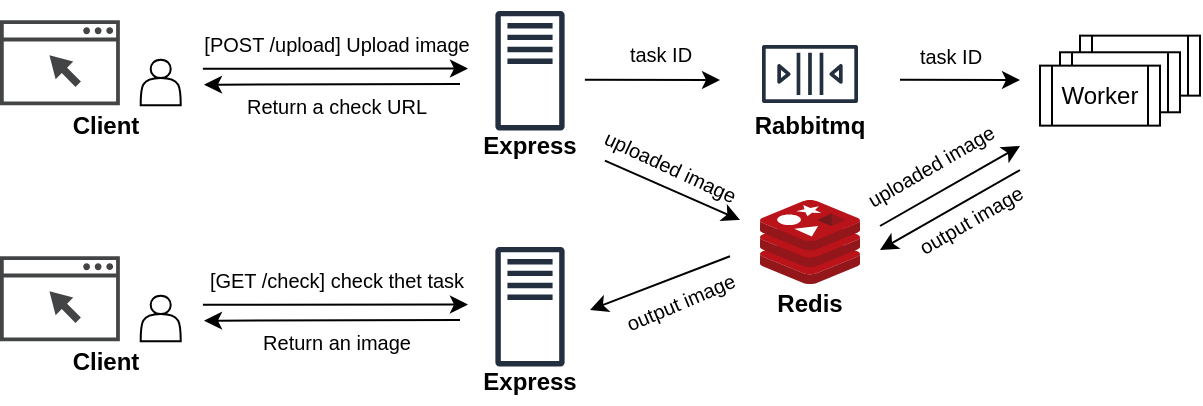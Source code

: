 <mxfile version="14.6.13" type="device"><diagram id="2G2dKryLqRrEsB3zfngH" name="Page-1"><mxGraphModel dx="975" dy="556" grid="0" gridSize="10" guides="1" tooltips="1" connect="1" arrows="1" fold="1" page="1" pageScale="1" pageWidth="1200" pageHeight="1600" math="0" shadow="0"><root><mxCell id="0"/><mxCell id="1" parent="0"/><mxCell id="E71Pqe36SkfDykKe81mJ-3" value="" style="endArrow=classic;html=1;fontSize=12;" edge="1" parent="1"><mxGeometry width="50" height="50" relative="1" as="geometry"><mxPoint x="311.44" y="479.33" as="sourcePoint"/><mxPoint x="444" y="479.25" as="targetPoint"/></mxGeometry></mxCell><mxCell id="E71Pqe36SkfDykKe81mJ-4" value="" style="group" vertex="1" connectable="0" parent="1"><mxGeometry x="440" y="445.32" width="80" height="80" as="geometry"/></mxCell><mxCell id="E71Pqe36SkfDykKe81mJ-5" value="" style="outlineConnect=0;fontColor=#232F3E;gradientColor=none;fillColor=#232F3E;strokeColor=none;dashed=0;verticalLabelPosition=bottom;verticalAlign=top;align=center;html=1;fontSize=12;fontStyle=0;aspect=fixed;pointerEvents=1;shape=mxgraph.aws4.traditional_server;" vertex="1" parent="E71Pqe36SkfDykKe81mJ-4"><mxGeometry x="17.69" y="5" width="34.62" height="60" as="geometry"/></mxCell><mxCell id="E71Pqe36SkfDykKe81mJ-6" value="&lt;b&gt;Express&lt;/b&gt;" style="text;html=1;strokeColor=none;fillColor=none;align=center;verticalAlign=middle;whiteSpace=wrap;rounded=0;fontSize=12;" vertex="1" parent="E71Pqe36SkfDykKe81mJ-4"><mxGeometry y="63" width="70" height="20" as="geometry"/></mxCell><mxCell id="E71Pqe36SkfDykKe81mJ-7" value="" style="group" vertex="1" connectable="0" parent="1"><mxGeometry x="316" y="447" width="136.998" height="30" as="geometry"/></mxCell><mxCell id="E71Pqe36SkfDykKe81mJ-9" value="&lt;font color=&quot;#000000&quot; style=&quot;font-size: 10px&quot;&gt;[POST /upload] Upload image&lt;/font&gt;" style="text;html=1;align=center;verticalAlign=middle;resizable=0;points=[];autosize=1;strokeColor=none;fontSize=12;fontColor=#FFFFFF;" vertex="1" parent="E71Pqe36SkfDykKe81mJ-7"><mxGeometry x="-13.002" y="10" width="150" height="20" as="geometry"/></mxCell><mxCell id="E71Pqe36SkfDykKe81mJ-13" value="" style="group" vertex="1" connectable="0" parent="1"><mxGeometry x="210" y="455.12" width="91.7" height="64.88" as="geometry"/></mxCell><mxCell id="E71Pqe36SkfDykKe81mJ-14" value="&lt;b&gt;Client&lt;/b&gt;" style="text;html=1;strokeColor=none;fillColor=none;align=center;verticalAlign=middle;whiteSpace=wrap;rounded=0;fontSize=12;" vertex="1" parent="E71Pqe36SkfDykKe81mJ-13"><mxGeometry x="13.685" y="40.908" width="78.015" height="23.972" as="geometry"/></mxCell><mxCell id="E71Pqe36SkfDykKe81mJ-15" value="" style="pointerEvents=1;shadow=0;dashed=0;html=1;strokeColor=none;fillColor=#434445;aspect=fixed;labelPosition=center;verticalLabelPosition=bottom;verticalAlign=top;align=center;outlineConnect=0;shape=mxgraph.vvd.web_browser;fontSize=12;" vertex="1" parent="E71Pqe36SkfDykKe81mJ-13"><mxGeometry width="59.93" height="42.55" as="geometry"/></mxCell><mxCell id="E71Pqe36SkfDykKe81mJ-16" value="" style="shape=actor;whiteSpace=wrap;html=1;aspect=fixed;" vertex="1" parent="E71Pqe36SkfDykKe81mJ-13"><mxGeometry x="70.342" y="19.777" width="20.017" height="22.773" as="geometry"/></mxCell><mxCell id="E71Pqe36SkfDykKe81mJ-33" value="" style="endArrow=classic;html=1;fontSize=12;" edge="1" parent="1"><mxGeometry width="50" height="50" relative="1" as="geometry"><mxPoint x="502.44" y="484.92" as="sourcePoint"/><mxPoint x="570" y="485" as="targetPoint"/></mxGeometry></mxCell><mxCell id="E71Pqe36SkfDykKe81mJ-34" value="" style="group" vertex="1" connectable="0" parent="1"><mxGeometry x="580" y="452" width="70" height="66" as="geometry"/></mxCell><mxCell id="E71Pqe36SkfDykKe81mJ-25" value="" style="outlineConnect=0;fontColor=#232F3E;gradientColor=none;strokeColor=#232F3E;fillColor=#ffffff;dashed=0;verticalLabelPosition=bottom;verticalAlign=top;align=center;html=1;fontSize=12;fontStyle=0;aspect=fixed;shape=mxgraph.aws4.resourceIcon;resIcon=mxgraph.aws4.queue;" vertex="1" parent="E71Pqe36SkfDykKe81mJ-34"><mxGeometry x="5" width="60" height="60" as="geometry"/></mxCell><mxCell id="E71Pqe36SkfDykKe81mJ-31" value="&lt;b&gt;Rabbitmq&lt;/b&gt;" style="text;html=1;strokeColor=none;fillColor=none;align=center;verticalAlign=middle;whiteSpace=wrap;rounded=0;fontSize=12;" vertex="1" parent="E71Pqe36SkfDykKe81mJ-34"><mxGeometry y="46.0" width="70" height="20" as="geometry"/></mxCell><mxCell id="E71Pqe36SkfDykKe81mJ-37" value="" style="aspect=fixed;html=1;points=[];align=center;image;fontSize=12;image=img/lib/mscae/Cache_Redis_Product.svg;" vertex="1" parent="1"><mxGeometry x="590" y="545" width="50" height="42" as="geometry"/></mxCell><mxCell id="E71Pqe36SkfDykKe81mJ-38" value="" style="endArrow=classic;html=1;fontSize=12;" edge="1" parent="1"><mxGeometry width="50" height="50" relative="1" as="geometry"><mxPoint x="512.44" y="525.32" as="sourcePoint"/><mxPoint x="580" y="555" as="targetPoint"/></mxGeometry></mxCell><mxCell id="E71Pqe36SkfDykKe81mJ-39" value="" style="endArrow=classic;html=1;fontSize=12;" edge="1" parent="1"><mxGeometry width="50" height="50" relative="1" as="geometry"><mxPoint x="660" y="484.84" as="sourcePoint"/><mxPoint x="720" y="485" as="targetPoint"/></mxGeometry></mxCell><mxCell id="E71Pqe36SkfDykKe81mJ-40" value="&lt;font color=&quot;#000000&quot;&gt;&lt;span style=&quot;font-size: 10px&quot;&gt;task ID&lt;/span&gt;&lt;/font&gt;" style="text;html=1;align=center;verticalAlign=middle;resizable=0;points=[];autosize=1;strokeColor=none;fontSize=12;fontColor=#FFFFFF;" vertex="1" parent="1"><mxGeometry x="514.998" y="462" width="50" height="20" as="geometry"/></mxCell><mxCell id="E71Pqe36SkfDykKe81mJ-41" value="&lt;font color=&quot;#000000&quot;&gt;&lt;span style=&quot;font-size: 10px&quot;&gt;uploaded image&lt;/span&gt;&lt;/font&gt;" style="text;html=1;align=center;verticalAlign=middle;resizable=0;points=[];autosize=1;strokeColor=none;fontSize=12;fontColor=#FFFFFF;rotation=25;" vertex="1" parent="1"><mxGeometry x="499.998" y="518" width="90" height="20" as="geometry"/></mxCell><mxCell id="E71Pqe36SkfDykKe81mJ-45" value="" style="endArrow=classic;html=1;fontSize=12;" edge="1" parent="1"><mxGeometry width="50" height="50" relative="1" as="geometry"><mxPoint x="440" y="487" as="sourcePoint"/><mxPoint x="312" y="487.33" as="targetPoint"/></mxGeometry></mxCell><mxCell id="E71Pqe36SkfDykKe81mJ-46" value="&lt;font color=&quot;#000000&quot;&gt;&lt;span style=&quot;font-size: 10px&quot;&gt;Return a check URL&lt;/span&gt;&lt;/font&gt;" style="text;html=1;align=center;verticalAlign=middle;resizable=0;points=[];autosize=1;strokeColor=none;fontSize=12;fontColor=#FFFFFF;" vertex="1" parent="1"><mxGeometry x="322.998" y="487.82" width="110" height="20" as="geometry"/></mxCell><mxCell id="E71Pqe36SkfDykKe81mJ-49" value="Worker" style="shape=process;whiteSpace=wrap;html=1;backgroundOutline=1;" vertex="1" parent="1"><mxGeometry x="750" y="462.82" width="60" height="30" as="geometry"/></mxCell><mxCell id="E71Pqe36SkfDykKe81mJ-50" value="Worker" style="shape=process;whiteSpace=wrap;html=1;backgroundOutline=1;" vertex="1" parent="1"><mxGeometry x="740" y="471.14" width="60" height="30" as="geometry"/></mxCell><mxCell id="E71Pqe36SkfDykKe81mJ-51" value="Worker" style="shape=process;whiteSpace=wrap;html=1;backgroundOutline=1;" vertex="1" parent="1"><mxGeometry x="730" y="477.82" width="60" height="30" as="geometry"/></mxCell><mxCell id="E71Pqe36SkfDykKe81mJ-52" value="&lt;b&gt;Redis&lt;/b&gt;" style="text;html=1;strokeColor=none;fillColor=none;align=center;verticalAlign=middle;whiteSpace=wrap;rounded=0;fontSize=12;" vertex="1" parent="1"><mxGeometry x="580" y="587" width="70" height="20" as="geometry"/></mxCell><mxCell id="E71Pqe36SkfDykKe81mJ-53" value="" style="endArrow=classic;html=1;fontSize=12;" edge="1" parent="1"><mxGeometry width="50" height="50" relative="1" as="geometry"><mxPoint x="720" y="530" as="sourcePoint"/><mxPoint x="650" y="570" as="targetPoint"/></mxGeometry></mxCell><mxCell id="E71Pqe36SkfDykKe81mJ-54" value="&lt;font color=&quot;#000000&quot;&gt;&lt;span style=&quot;font-size: 10px&quot;&gt;uploaded image&lt;/span&gt;&lt;/font&gt;" style="text;html=1;align=center;verticalAlign=middle;resizable=0;points=[];autosize=1;strokeColor=none;fontSize=12;fontColor=#FFFFFF;rotation=-30;" vertex="1" parent="1"><mxGeometry x="629.998" y="518" width="90" height="20" as="geometry"/></mxCell><mxCell id="E71Pqe36SkfDykKe81mJ-55" value="" style="endArrow=classic;html=1;fontSize=12;" edge="1" parent="1"><mxGeometry width="50" height="50" relative="1" as="geometry"><mxPoint x="650" y="558" as="sourcePoint"/><mxPoint x="720" y="518" as="targetPoint"/></mxGeometry></mxCell><mxCell id="E71Pqe36SkfDykKe81mJ-56" value="&lt;font color=&quot;#000000&quot;&gt;&lt;span style=&quot;font-size: 10px&quot;&gt;output image&lt;/span&gt;&lt;/font&gt;" style="text;html=1;align=center;verticalAlign=middle;resizable=0;points=[];autosize=1;strokeColor=none;fontSize=12;fontColor=#FFFFFF;rotation=-30;" vertex="1" parent="1"><mxGeometry x="659.998" y="545" width="70" height="20" as="geometry"/></mxCell><mxCell id="E71Pqe36SkfDykKe81mJ-67" value="" style="endArrow=classic;html=1;fontSize=12;" edge="1" parent="1"><mxGeometry width="50" height="50" relative="1" as="geometry"><mxPoint x="311.44" y="597.33" as="sourcePoint"/><mxPoint x="444" y="597.25" as="targetPoint"/></mxGeometry></mxCell><mxCell id="E71Pqe36SkfDykKe81mJ-68" value="" style="outlineConnect=0;fontColor=#232F3E;gradientColor=none;fillColor=#232F3E;strokeColor=none;dashed=0;verticalLabelPosition=bottom;verticalAlign=top;align=center;html=1;fontSize=12;fontStyle=0;aspect=fixed;pointerEvents=1;shape=mxgraph.aws4.traditional_server;" vertex="1" parent="1"><mxGeometry x="457.69" y="568.32" width="34.62" height="60" as="geometry"/></mxCell><mxCell id="E71Pqe36SkfDykKe81mJ-69" value="&lt;b&gt;Express&lt;/b&gt;" style="text;html=1;strokeColor=none;fillColor=none;align=center;verticalAlign=middle;whiteSpace=wrap;rounded=0;fontSize=12;" vertex="1" parent="1"><mxGeometry x="440" y="626.32" width="70" height="20" as="geometry"/></mxCell><mxCell id="E71Pqe36SkfDykKe81mJ-70" value="" style="group" vertex="1" connectable="0" parent="1"><mxGeometry x="316" y="565" width="136.998" height="30" as="geometry"/></mxCell><mxCell id="E71Pqe36SkfDykKe81mJ-71" value="&lt;font color=&quot;#000000&quot; style=&quot;font-size: 10px&quot;&gt;[GET /check] check thet task&lt;/font&gt;" style="text;html=1;align=center;verticalAlign=middle;resizable=0;points=[];autosize=1;strokeColor=none;fontSize=12;fontColor=#FFFFFF;" vertex="1" parent="E71Pqe36SkfDykKe81mJ-70"><mxGeometry x="-8.002" y="10" width="140" height="20" as="geometry"/></mxCell><mxCell id="E71Pqe36SkfDykKe81mJ-72" value="" style="group" vertex="1" connectable="0" parent="1"><mxGeometry x="210" y="573.12" width="91.7" height="64.88" as="geometry"/></mxCell><mxCell id="E71Pqe36SkfDykKe81mJ-73" value="&lt;b&gt;Client&lt;/b&gt;" style="text;html=1;strokeColor=none;fillColor=none;align=center;verticalAlign=middle;whiteSpace=wrap;rounded=0;fontSize=12;" vertex="1" parent="E71Pqe36SkfDykKe81mJ-72"><mxGeometry x="13.685" y="40.908" width="78.015" height="23.972" as="geometry"/></mxCell><mxCell id="E71Pqe36SkfDykKe81mJ-74" value="" style="pointerEvents=1;shadow=0;dashed=0;html=1;strokeColor=none;fillColor=#434445;aspect=fixed;labelPosition=center;verticalLabelPosition=bottom;verticalAlign=top;align=center;outlineConnect=0;shape=mxgraph.vvd.web_browser;fontSize=12;" vertex="1" parent="E71Pqe36SkfDykKe81mJ-72"><mxGeometry width="59.93" height="42.55" as="geometry"/></mxCell><mxCell id="E71Pqe36SkfDykKe81mJ-75" value="" style="shape=actor;whiteSpace=wrap;html=1;aspect=fixed;" vertex="1" parent="E71Pqe36SkfDykKe81mJ-72"><mxGeometry x="70.342" y="19.777" width="20.017" height="22.773" as="geometry"/></mxCell><mxCell id="E71Pqe36SkfDykKe81mJ-76" value="" style="endArrow=classic;html=1;fontSize=12;" edge="1" parent="1"><mxGeometry width="50" height="50" relative="1" as="geometry"><mxPoint x="440" y="605" as="sourcePoint"/><mxPoint x="312" y="605.33" as="targetPoint"/></mxGeometry></mxCell><mxCell id="E71Pqe36SkfDykKe81mJ-77" value="&lt;font color=&quot;#000000&quot;&gt;&lt;span style=&quot;font-size: 10px&quot;&gt;Return an image&lt;/span&gt;&lt;/font&gt;" style="text;html=1;align=center;verticalAlign=middle;resizable=0;points=[];autosize=1;strokeColor=none;fontSize=12;fontColor=#FFFFFF;" vertex="1" parent="1"><mxGeometry x="332.998" y="606.32" width="90" height="20" as="geometry"/></mxCell><mxCell id="E71Pqe36SkfDykKe81mJ-78" value="" style="endArrow=classic;html=1;fontSize=12;" edge="1" parent="1"><mxGeometry width="50" height="50" relative="1" as="geometry"><mxPoint x="575" y="573.12" as="sourcePoint"/><mxPoint x="505" y="600" as="targetPoint"/></mxGeometry></mxCell><mxCell id="E71Pqe36SkfDykKe81mJ-79" value="&lt;font color=&quot;#000000&quot;&gt;&lt;span style=&quot;font-size: 10px&quot;&gt;output image&lt;/span&gt;&lt;/font&gt;" style="text;html=1;align=center;verticalAlign=middle;resizable=0;points=[];autosize=1;strokeColor=none;fontSize=12;fontColor=#FFFFFF;rotation=-23;" vertex="1" parent="1"><mxGeometry x="514.998" y="586.32" width="70" height="20" as="geometry"/></mxCell><mxCell id="E71Pqe36SkfDykKe81mJ-83" value="&lt;font color=&quot;#000000&quot;&gt;&lt;span style=&quot;font-size: 10px&quot;&gt;task ID&lt;/span&gt;&lt;/font&gt;" style="text;html=1;align=center;verticalAlign=middle;resizable=0;points=[];autosize=1;strokeColor=none;fontSize=12;fontColor=#FFFFFF;" vertex="1" parent="1"><mxGeometry x="659.998" y="462.82" width="50" height="20" as="geometry"/></mxCell></root></mxGraphModel></diagram></mxfile>